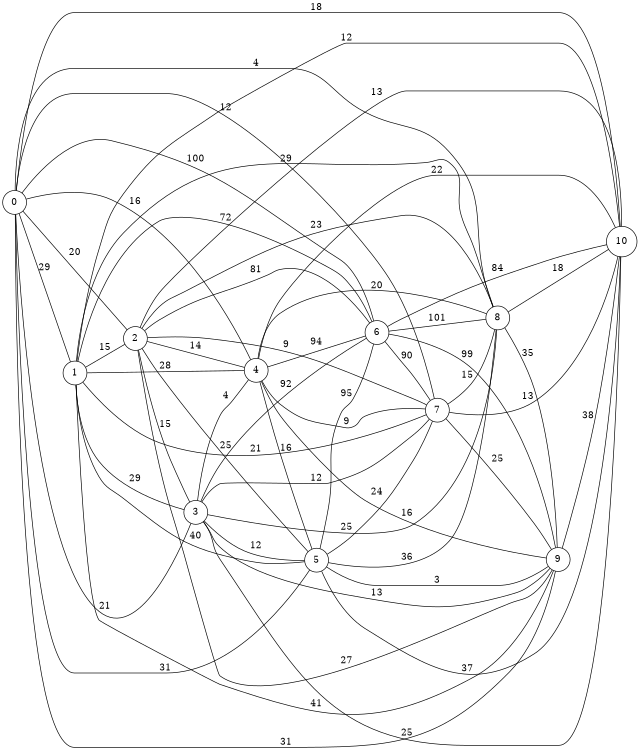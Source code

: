 graph WeightedGraph {
    rankdir=LR; // Ориентация графа слева направо
    size="8,5"; // Размер графа
    node [shape=circle]; // Форма вершин

    // Рёбра и их веса
    0 -- 1 [label="29"];
    0 -- 2 [label="20"];
    0 -- 3 [label="21"];
    0 -- 4 [label="16"];
    0 -- 5 [label="31"];
    0 -- 6 [label="100"];
    0 -- 7 [label="12"];
    0 -- 8 [label="4"];
    0 -- 9 [label="31"];
    0 -- 10 [label="18"];

    1 -- 2 [label="15"];
    1 -- 3 [label="29"];
    1 -- 4 [label="28"];
    1 -- 5 [label="40"];
    1 -- 6 [label="72"];
    1 -- 7 [label="21"];
    1 -- 8 [label="29"];
    1 -- 9 [label="41"];
    1 -- 10 [label="12"];

    2 -- 3 [label="15"];
    2 -- 4 [label="14"];
    2 -- 5 [label="25"];
    2 -- 6 [label="81"];
    2 -- 7 [label="9"];
    2 -- 8 [label="23"];
    2 -- 9 [label="27"];
    2 -- 10 [label="13"];

    3 -- 4 [label="4"];
    3 -- 5 [label="12"];
    3 -- 6 [label="92"];
    3 -- 7 [label="12"];
    3 -- 8 [label="25"];
    3 -- 9 [label="13"];
    3 -- 10 [label="25"];

    4 -- 5 [label="16"];
    4 -- 6 [label="94"];
    4 -- 7 [label="9"];
    4 -- 8 [label="20"];
    4 -- 9 [label="16"];
    4 -- 10 [label="22"];

    5 -- 6 [label="95"];
    5 -- 7 [label="24"];
    5 -- 8 [label="36"];
    5 -- 9 [label="3"];
    5 -- 10 [label="37"];

    6 -- 7 [label="90"];
    6 -- 8 [label="101"];
    6 -- 9 [label="99"];
    6 -- 10 [label="84"];

    7 -- 8 [label="15"];
    7 -- 9 [label="25"];
    7 -- 10 [label="13"];

    8 -- 9 [label="35"];
    8 -- 10 [label="18"];

    9 -- 10 [label="38"];
}